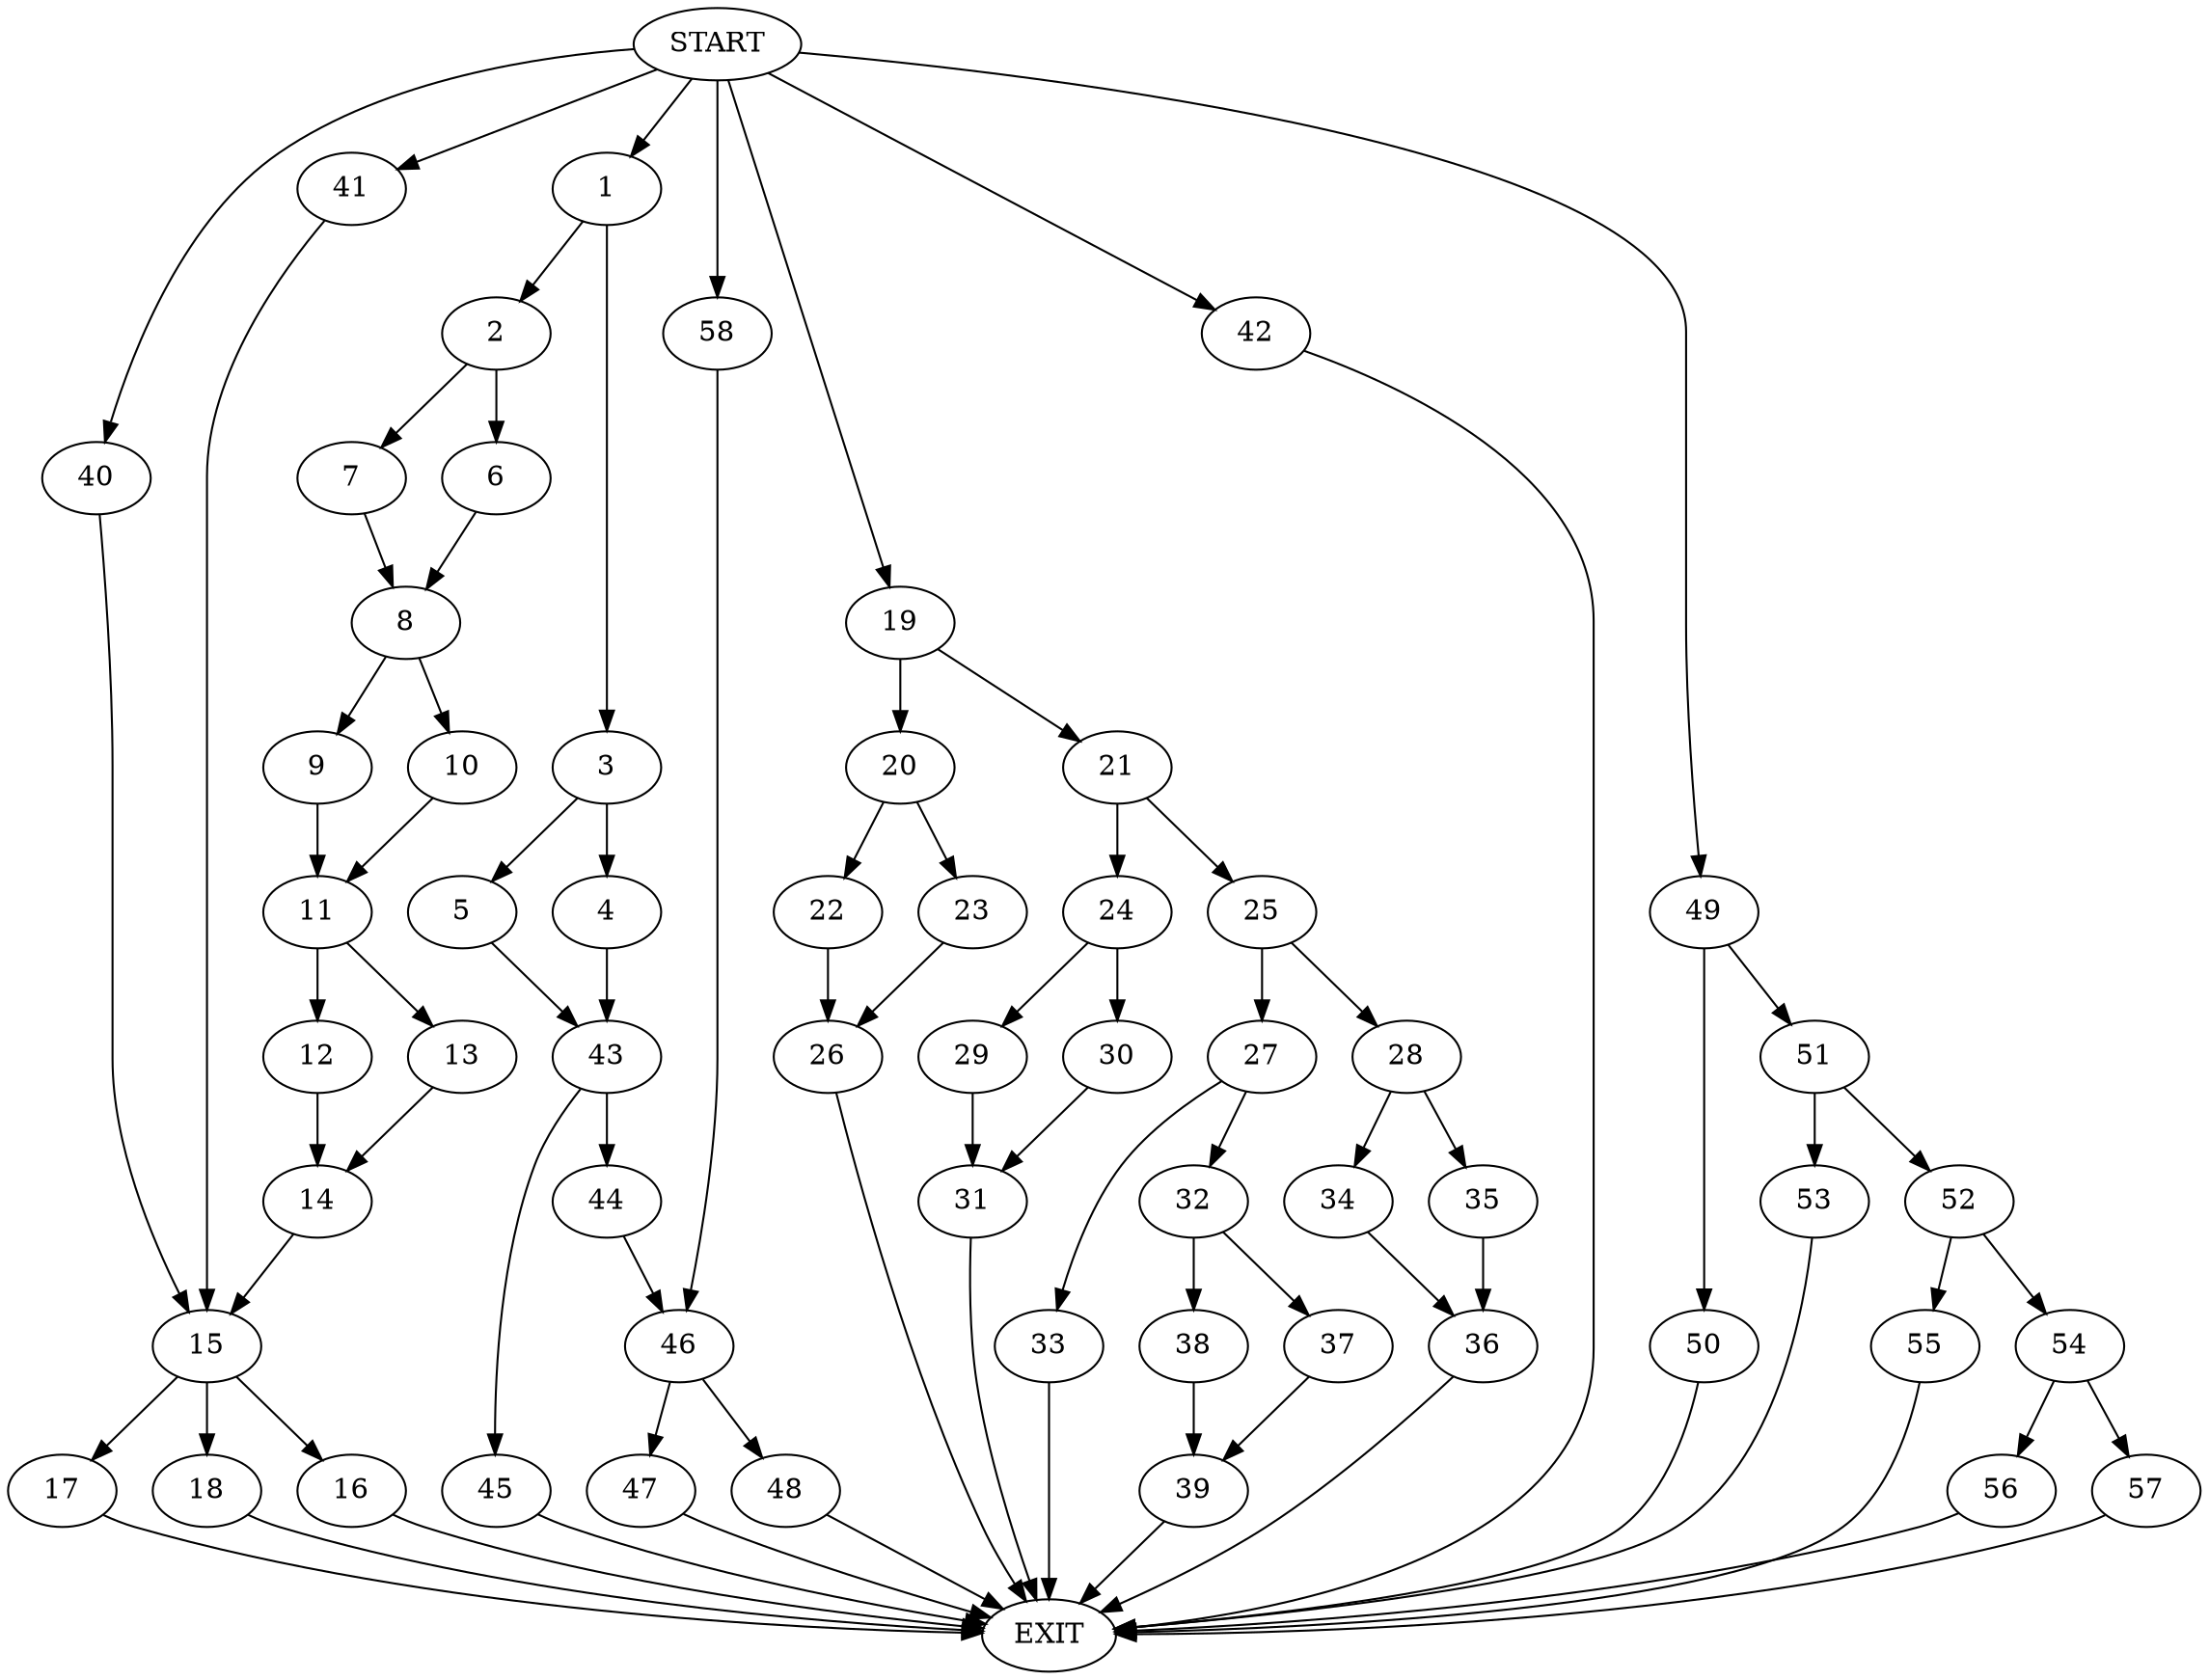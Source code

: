 digraph {
0 [label="START"]
59 [label="EXIT"]
0 -> 1
1 -> 2
1 -> 3
3 -> 4
3 -> 5
2 -> 6
2 -> 7
6 -> 8
7 -> 8
8 -> 9
8 -> 10
9 -> 11
10 -> 11
11 -> 12
11 -> 13
13 -> 14
12 -> 14
14 -> 15
15 -> 16
15 -> 17
15 -> 18
17 -> 59
0 -> 19
19 -> 20
19 -> 21
20 -> 22
20 -> 23
21 -> 24
21 -> 25
22 -> 26
23 -> 26
26 -> 59
25 -> 27
25 -> 28
24 -> 29
24 -> 30
29 -> 31
30 -> 31
31 -> 59
27 -> 32
27 -> 33
28 -> 34
28 -> 35
35 -> 36
34 -> 36
36 -> 59
33 -> 59
32 -> 37
32 -> 38
38 -> 39
37 -> 39
39 -> 59
0 -> 40
40 -> 15
18 -> 59
0 -> 41
41 -> 15
16 -> 59
0 -> 42
42 -> 59
5 -> 43
4 -> 43
43 -> 44
43 -> 45
45 -> 59
44 -> 46
46 -> 47
46 -> 48
48 -> 59
0 -> 49
49 -> 50
49 -> 51
50 -> 59
51 -> 52
51 -> 53
52 -> 54
52 -> 55
53 -> 59
55 -> 59
54 -> 56
54 -> 57
57 -> 59
56 -> 59
0 -> 58
58 -> 46
47 -> 59
}
